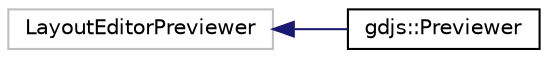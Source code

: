 digraph "Graphical Class Hierarchy"
{
  edge [fontname="Helvetica",fontsize="10",labelfontname="Helvetica",labelfontsize="10"];
  node [fontname="Helvetica",fontsize="10",shape=record];
  rankdir="LR";
  Node1 [label="LayoutEditorPreviewer",height=0.2,width=0.4,color="grey75", fillcolor="white", style="filled"];
  Node1 -> Node2 [dir="back",color="midnightblue",fontsize="10",style="solid",fontname="Helvetica"];
  Node2 [label="gdjs::Previewer",height=0.2,width=0.4,color="black", fillcolor="white", style="filled",URL="$d9/d22/classgdjs_1_1_previewer.html",tooltip="Allow the platform to launch preview in a browser. "];
}
